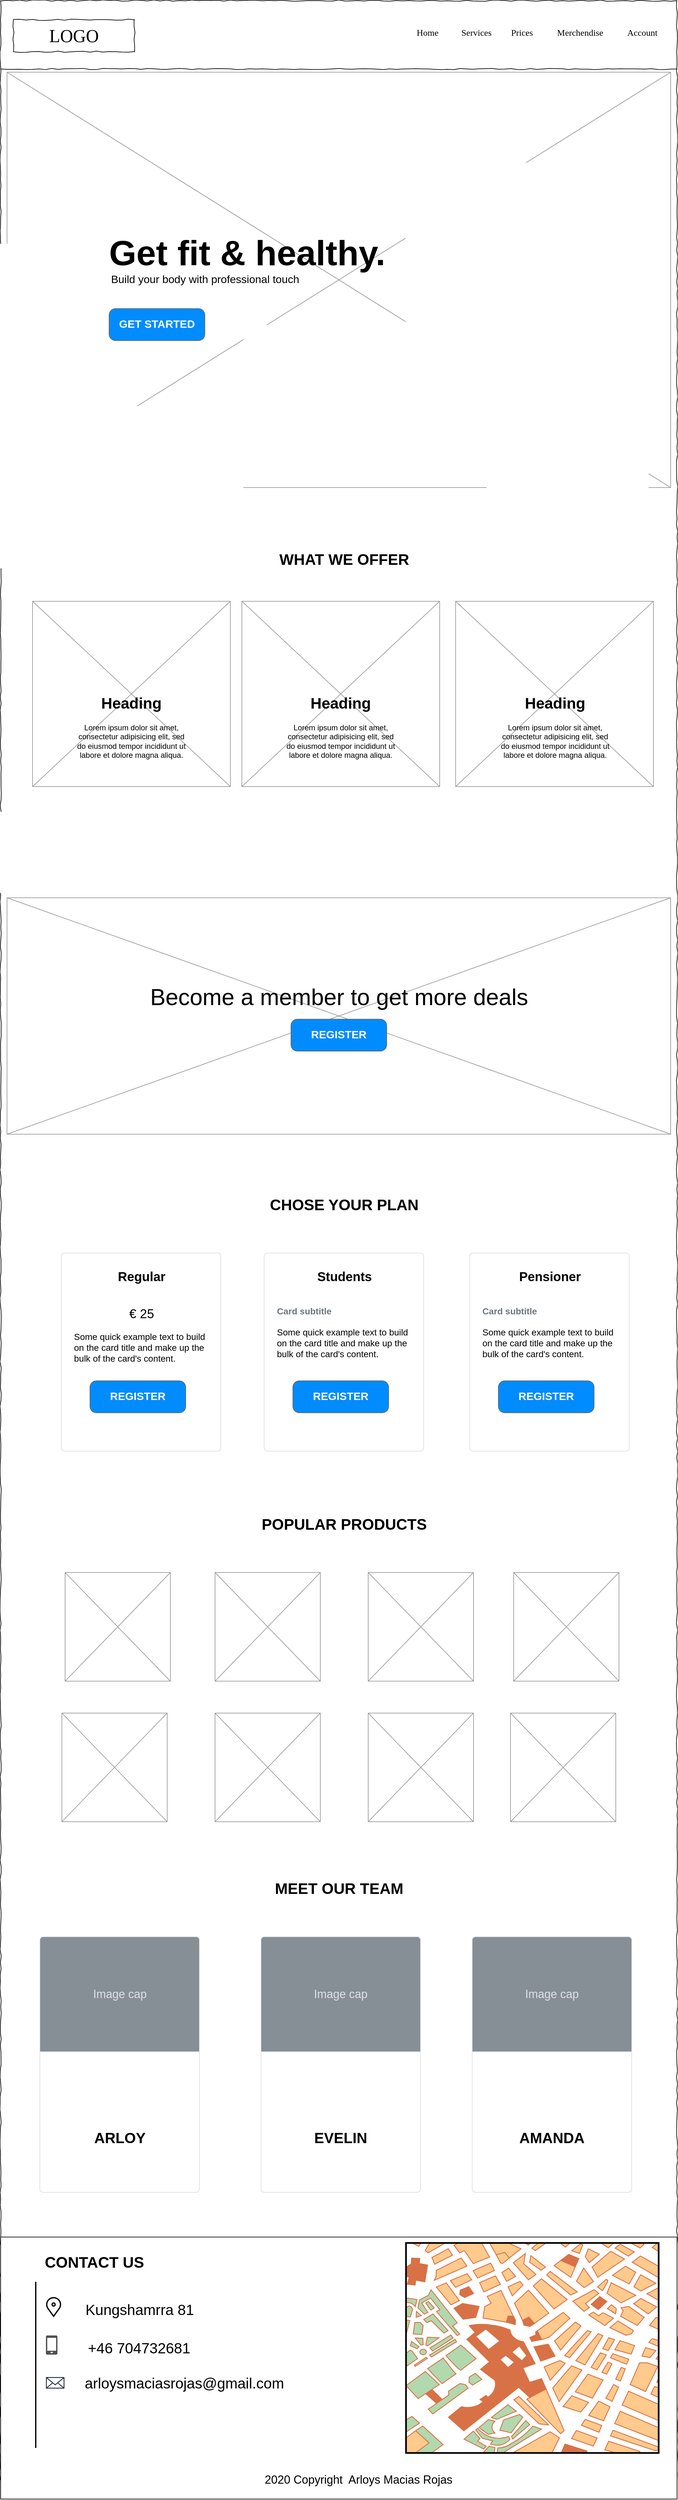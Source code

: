 <mxfile version="13.9.8" type="device"><diagram name="Page-1" id="03018318-947c-dd8e-b7a3-06fadd420f32"><mxGraphModel dx="1426" dy="3264" grid="1" gridSize="10" guides="1" tooltips="1" connect="1" arrows="1" fold="1" page="1" pageScale="1" pageWidth="1100" pageHeight="850" background="#ffffff" math="0" shadow="0"><root><mxCell id="0"/><mxCell id="1" parent="0"/><mxCell id="MZnvugArIKJEIspVTtdo-12" value="" style="whiteSpace=wrap;html=1;rounded=0;shadow=0;labelBackgroundColor=none;strokeColor=#000000;strokeWidth=1;fillColor=none;fontFamily=Verdana;fontSize=12;fontColor=#000000;align=center;comic=1;" vertex="1" parent="1"><mxGeometry x="20" y="-2500" width="1060" height="3880" as="geometry"/></mxCell><mxCell id="MZnvugArIKJEIspVTtdo-13" value="LOGO" style="whiteSpace=wrap;html=1;rounded=0;shadow=0;labelBackgroundColor=none;strokeWidth=1;fontFamily=Verdana;fontSize=28;align=center;comic=1;" vertex="1" parent="1"><mxGeometry x="40" y="-2470" width="190" height="50" as="geometry"/></mxCell><mxCell id="MZnvugArIKJEIspVTtdo-15" value="Home" style="text;html=1;points=[];align=left;verticalAlign=top;spacingTop=-4;fontSize=14;fontFamily=Verdana" vertex="1" parent="1"><mxGeometry x="670" y="-2460" width="60" height="20" as="geometry"/></mxCell><mxCell id="MZnvugArIKJEIspVTtdo-16" value="Services" style="text;html=1;points=[];align=left;verticalAlign=top;spacingTop=-4;fontSize=14;fontFamily=Verdana" vertex="1" parent="1"><mxGeometry x="740" y="-2460" width="60" height="20" as="geometry"/></mxCell><mxCell id="MZnvugArIKJEIspVTtdo-17" value="Prices" style="text;html=1;points=[];align=left;verticalAlign=top;spacingTop=-4;fontSize=14;fontFamily=Verdana" vertex="1" parent="1"><mxGeometry x="818" y="-2460" width="62" height="20" as="geometry"/></mxCell><mxCell id="MZnvugArIKJEIspVTtdo-18" value="Account" style="text;html=1;points=[];align=left;verticalAlign=top;spacingTop=-4;fontSize=14;fontFamily=Verdana" vertex="1" parent="1"><mxGeometry x="1000" y="-2460" width="60" height="20" as="geometry"/></mxCell><mxCell id="MZnvugArIKJEIspVTtdo-19" value="" style="line;strokeWidth=1;html=1;rounded=0;shadow=0;labelBackgroundColor=none;fillColor=none;fontFamily=Verdana;fontSize=14;fontColor=#000000;align=center;comic=1;" vertex="1" parent="1"><mxGeometry x="20" y="-2398" width="1060" height="10" as="geometry"/></mxCell><mxCell id="MZnvugArIKJEIspVTtdo-20" value="" style="verticalLabelPosition=bottom;shadow=0;dashed=0;align=center;html=1;verticalAlign=top;strokeWidth=1;shape=mxgraph.mockup.graphics.simpleIcon;strokeColor=#999999;" vertex="1" parent="1"><mxGeometry x="30" y="-2388" width="1040" height="650" as="geometry"/></mxCell><mxCell id="MZnvugArIKJEIspVTtdo-21" value="GET STARTED" style="strokeWidth=1;shadow=0;dashed=0;align=center;html=1;shape=mxgraph.mockup.buttons.button;strokeColor=#666666;fontColor=#ffffff;mainText=;buttonStyle=round;fontSize=17;fontStyle=1;fillColor=#008cff;whiteSpace=wrap;" vertex="1" parent="1"><mxGeometry x="190" y="-2018" width="150" height="50" as="geometry"/></mxCell><mxCell id="MZnvugArIKJEIspVTtdo-22" value="&lt;font style=&quot;font-size: 55px;&quot;&gt;&lt;b style=&quot;font-size: 55px;&quot;&gt;Get fit &amp;amp; healthy.&lt;/b&gt;&lt;/font&gt;" style="text;spacingTop=-5;whiteSpace=wrap;html=1;align=left;fontSize=55;fontFamily=Helvetica;fillColor=none;strokeColor=none;" vertex="1" parent="1"><mxGeometry x="188" y="-2140" width="515" height="40" as="geometry"/></mxCell><mxCell id="MZnvugArIKJEIspVTtdo-23" value="" style="verticalLabelPosition=bottom;shadow=0;dashed=0;align=center;html=1;verticalAlign=top;strokeWidth=1;shape=mxgraph.mockup.graphics.simpleIcon;strokeColor=#999999;fillColor=#ffffff;" vertex="1" parent="1"><mxGeometry x="70" y="-1560" width="310" height="290" as="geometry"/></mxCell><mxCell id="MZnvugArIKJEIspVTtdo-24" value="" style="verticalLabelPosition=bottom;shadow=0;dashed=0;align=center;html=1;verticalAlign=top;strokeWidth=1;shape=mxgraph.mockup.graphics.simpleIcon;strokeColor=#999999;fillColor=#ffffff;" vertex="1" parent="1"><mxGeometry x="398" y="-1560" width="310" height="290" as="geometry"/></mxCell><mxCell id="MZnvugArIKJEIspVTtdo-25" value="" style="verticalLabelPosition=bottom;shadow=0;dashed=0;align=center;html=1;verticalAlign=top;strokeWidth=1;shape=mxgraph.mockup.graphics.simpleIcon;strokeColor=#999999;fillColor=#ffffff;" vertex="1" parent="1"><mxGeometry x="733" y="-1560" width="310" height="290" as="geometry"/></mxCell><mxCell id="MZnvugArIKJEIspVTtdo-26" value="&lt;h1&gt;Heading&lt;/h1&gt;&lt;p&gt;Lorem ipsum dolor sit amet, consectetur adipisicing elit, sed do eiusmod tempor incididunt ut labore et dolore magna aliqua.&lt;/p&gt;" style="text;html=1;strokeColor=none;fillColor=none;spacing=5;spacingTop=-20;whiteSpace=wrap;overflow=hidden;rounded=0;align=center;" vertex="1" parent="1"><mxGeometry x="130" y="-1420" width="190" height="110" as="geometry"/></mxCell><mxCell id="MZnvugArIKJEIspVTtdo-27" value="&lt;h1&gt;Heading&lt;/h1&gt;&lt;p&gt;Lorem ipsum dolor sit amet, consectetur adipisicing elit, sed do eiusmod tempor incididunt ut labore et dolore magna aliqua.&lt;/p&gt;" style="text;html=1;strokeColor=none;fillColor=none;spacing=5;spacingTop=-20;whiteSpace=wrap;overflow=hidden;rounded=0;align=center;" vertex="1" parent="1"><mxGeometry x="794" y="-1420" width="190" height="110" as="geometry"/></mxCell><mxCell id="MZnvugArIKJEIspVTtdo-28" value="&lt;h1&gt;Heading&lt;/h1&gt;&lt;p&gt;Lorem ipsum dolor sit amet, consectetur adipisicing elit, sed do eiusmod tempor incididunt ut labore et dolore magna aliqua.&lt;/p&gt;" style="text;html=1;strokeColor=none;fillColor=none;spacing=5;spacingTop=-20;whiteSpace=wrap;overflow=hidden;rounded=0;align=center;" vertex="1" parent="1"><mxGeometry x="458" y="-1420" width="190" height="110" as="geometry"/></mxCell><mxCell id="MZnvugArIKJEIspVTtdo-29" value="" style="verticalLabelPosition=bottom;shadow=0;dashed=0;align=center;html=1;verticalAlign=top;strokeWidth=1;shape=mxgraph.mockup.graphics.simpleIcon;strokeColor=#999999;fillColor=#ffffff;" vertex="1" parent="1"><mxGeometry x="30" y="-1096" width="1040" height="370" as="geometry"/></mxCell><mxCell id="MZnvugArIKJEIspVTtdo-32" value="WHAT WE OFFER" style="text;strokeColor=none;fillColor=none;html=1;fontSize=24;fontStyle=1;verticalAlign=middle;align=center;" vertex="1" parent="1"><mxGeometry x="453" y="-1660" width="210" height="70" as="geometry"/></mxCell><mxCell id="MZnvugArIKJEIspVTtdo-33" value="&lt;div style=&quot;text-align: left&quot;&gt;&lt;span style=&quot;font-size: 36px ; font-weight: 400&quot;&gt;Become a member to get more deals&lt;/span&gt;&lt;/div&gt;" style="text;strokeColor=none;fillColor=none;html=1;fontSize=24;fontStyle=1;verticalAlign=middle;align=center;" vertex="1" parent="1"><mxGeometry x="300" y="-976" width="500" height="70" as="geometry"/></mxCell><mxCell id="MZnvugArIKJEIspVTtdo-35" value="REGISTER" style="strokeWidth=1;shadow=0;dashed=0;align=center;html=1;shape=mxgraph.mockup.buttons.button;strokeColor=#666666;fontColor=#ffffff;mainText=;buttonStyle=round;fontSize=17;fontStyle=1;fillColor=#008cff;whiteSpace=wrap;" vertex="1" parent="1"><mxGeometry x="475" y="-906" width="150" height="50" as="geometry"/></mxCell><mxCell id="MZnvugArIKJEIspVTtdo-36" value="Merchendise" style="text;html=1;points=[];align=left;verticalAlign=top;spacingTop=-4;fontSize=14;fontFamily=Verdana" vertex="1" parent="1"><mxGeometry x="890" y="-2460" width="60" height="20" as="geometry"/></mxCell><mxCell id="MZnvugArIKJEIspVTtdo-49" value="&lt;div style=&quot;text-align: center&quot;&gt;&lt;b&gt;&lt;font style=&quot;font-size: 20px&quot;&gt;Regular&lt;/font&gt;&lt;/b&gt;&lt;/div&gt;&lt;font color=&quot;#6c767d&quot;&gt;&lt;b&gt;&lt;font&gt;&lt;br&gt;&lt;br&gt;&lt;div style=&quot;text-align: center&quot;&gt;&lt;span style=&quot;color: rgb(0 , 0 , 0) ; font-weight: normal&quot;&gt;&lt;font style=&quot;font-size: 20px&quot;&gt;€ 25&lt;/font&gt;&lt;/span&gt;&lt;/div&gt;&lt;div style=&quot;font-size: 14px ; text-align: center&quot;&gt;&lt;span style=&quot;color: rgb(0 , 0 , 0) ; font-weight: normal&quot;&gt;&lt;br&gt;&lt;/span&gt;&lt;/div&gt;&lt;/font&gt;&lt;/b&gt;&lt;/font&gt;Some quick example text to build on the card title and make up the bulk of the card's content." style="html=1;shadow=0;dashed=0;shape=mxgraph.bootstrap.rrect;rSize=5;strokeColor=#DFDFDF;html=1;whiteSpace=wrap;fillColor=#ffffff;fontColor=#000000;verticalAlign=top;align=left;spacing=20;fontSize=14;" vertex="1" parent="1"><mxGeometry x="115" y="-540" width="250" height="310" as="geometry"/></mxCell><mxCell id="MZnvugArIKJEIspVTtdo-52" value="&lt;div style=&quot;text-align: center&quot;&gt;&lt;b&gt;&lt;font style=&quot;font-size: 20px&quot;&gt;Students&lt;/font&gt;&lt;/b&gt;&lt;/div&gt;&lt;b&gt;&lt;font style=&quot;color: rgb(108 , 118 , 125) ; font-size: 14px&quot;&gt;&lt;br&gt;&lt;br&gt;Card subtitle&lt;br&gt;&lt;/font&gt;&lt;/b&gt;&lt;br style=&quot;font-size: 14px&quot;&gt;Some quick example text to build on the card title and make up the bulk of the card's content." style="html=1;shadow=0;dashed=0;shape=mxgraph.bootstrap.rrect;rSize=5;strokeColor=#DFDFDF;html=1;whiteSpace=wrap;fillColor=#ffffff;fontColor=#000000;verticalAlign=top;align=left;spacing=20;fontSize=14;" vertex="1" parent="1"><mxGeometry x="433" y="-540" width="250" height="310" as="geometry"/></mxCell><mxCell id="MZnvugArIKJEIspVTtdo-55" value="&lt;div style=&quot;text-align: center&quot;&gt;&lt;b&gt;&lt;font style=&quot;font-size: 20px&quot;&gt;Pensioner&lt;/font&gt;&lt;/b&gt;&lt;/div&gt;&lt;font color=&quot;#6c767d&quot;&gt;&lt;b&gt;&lt;font style=&quot;font-size: 14px&quot;&gt;&lt;br&gt;&lt;br&gt;Card subtitle&lt;br&gt;&lt;/font&gt;&lt;/b&gt;&lt;/font&gt;&lt;br style=&quot;font-size: 14px&quot;&gt;Some quick example text to build on the card title and make up the bulk of the card's content." style="html=1;shadow=0;dashed=0;shape=mxgraph.bootstrap.rrect;rSize=5;strokeColor=#DFDFDF;html=1;whiteSpace=wrap;fillColor=#ffffff;fontColor=#000000;verticalAlign=top;align=left;spacing=20;fontSize=14;" vertex="1" parent="1"><mxGeometry x="755" y="-540" width="250" height="310" as="geometry"/></mxCell><mxCell id="MZnvugArIKJEIspVTtdo-58" value="REGISTER" style="strokeWidth=1;shadow=0;dashed=0;align=center;html=1;shape=mxgraph.mockup.buttons.button;strokeColor=#666666;fontColor=#ffffff;mainText=;buttonStyle=round;fontSize=17;fontStyle=1;fillColor=#008cff;whiteSpace=wrap;" vertex="1" parent="1"><mxGeometry x="160" y="-340" width="150" height="50" as="geometry"/></mxCell><mxCell id="MZnvugArIKJEIspVTtdo-59" value="REGISTER" style="strokeWidth=1;shadow=0;dashed=0;align=center;html=1;shape=mxgraph.mockup.buttons.button;strokeColor=#666666;fontColor=#ffffff;mainText=;buttonStyle=round;fontSize=17;fontStyle=1;fillColor=#008cff;whiteSpace=wrap;" vertex="1" parent="1"><mxGeometry x="800" y="-340" width="150" height="50" as="geometry"/></mxCell><mxCell id="MZnvugArIKJEIspVTtdo-60" value="REGISTER" style="strokeWidth=1;shadow=0;dashed=0;align=center;html=1;shape=mxgraph.mockup.buttons.button;strokeColor=#666666;fontColor=#ffffff;mainText=;buttonStyle=round;fontSize=17;fontStyle=1;fillColor=#008cff;whiteSpace=wrap;" vertex="1" parent="1"><mxGeometry x="478" y="-340" width="150" height="50" as="geometry"/></mxCell><mxCell id="MZnvugArIKJEIspVTtdo-62" value="CHOSE YOUR PLAN" style="text;strokeColor=none;fillColor=none;html=1;fontSize=24;fontStyle=1;verticalAlign=middle;align=center;" vertex="1" parent="1"><mxGeometry x="453" y="-650" width="210" height="70" as="geometry"/></mxCell><mxCell id="MZnvugArIKJEIspVTtdo-63" value="&lt;span style=&quot;font-size: 23px&quot;&gt;&lt;b style=&quot;font-size: 23px&quot;&gt;ARLOY&lt;/b&gt;&lt;/span&gt;" style="html=1;shadow=0;dashed=0;shape=mxgraph.bootstrap.rrect;rSize=5;strokeColor=#DFDFDF;html=1;whiteSpace=wrap;fillColor=#ffffff;fontColor=#000000;verticalAlign=bottom;align=center;spacing=20;spacingBottom=50;fontSize=23;horizontal=1;" vertex="1" parent="1"><mxGeometry x="81.5" y="530" width="250" height="400" as="geometry"/></mxCell><mxCell id="MZnvugArIKJEIspVTtdo-64" value="Image cap" style="html=1;shadow=0;dashed=0;shape=mxgraph.bootstrap.topButton;rSize=5;perimeter=none;whiteSpace=wrap;fillColor=#868E96;strokeColor=#DFDFDF;fontColor=#DEE2E6;resizeWidth=1;fontSize=18;" vertex="1" parent="MZnvugArIKJEIspVTtdo-63"><mxGeometry width="250" height="180" relative="1" as="geometry"/></mxCell><mxCell id="MZnvugArIKJEIspVTtdo-66" value="POPULAR PRODUCTS" style="text;strokeColor=none;fillColor=none;html=1;fontSize=24;fontStyle=1;verticalAlign=middle;align=center;" vertex="1" parent="1"><mxGeometry x="453" y="-150" width="210" height="70" as="geometry"/></mxCell><mxCell id="MZnvugArIKJEIspVTtdo-68" value="" style="verticalLabelPosition=bottom;shadow=0;dashed=0;align=center;html=1;verticalAlign=top;strokeWidth=1;shape=mxgraph.mockup.graphics.simpleIcon;strokeColor=#999999;fillColor=#ffffff;" vertex="1" parent="1"><mxGeometry x="121" y="-40" width="165" height="170" as="geometry"/></mxCell><mxCell id="MZnvugArIKJEIspVTtdo-72" value="" style="verticalLabelPosition=bottom;shadow=0;dashed=0;align=center;html=1;verticalAlign=top;strokeWidth=1;shape=mxgraph.mockup.graphics.simpleIcon;strokeColor=#999999;fillColor=#ffffff;" vertex="1" parent="1"><mxGeometry x="356" y="-40" width="165" height="170" as="geometry"/></mxCell><mxCell id="MZnvugArIKJEIspVTtdo-73" value="" style="verticalLabelPosition=bottom;shadow=0;dashed=0;align=center;html=1;verticalAlign=top;strokeWidth=1;shape=mxgraph.mockup.graphics.simpleIcon;strokeColor=#999999;fillColor=#ffffff;" vertex="1" parent="1"><mxGeometry x="596" y="-40" width="165" height="170" as="geometry"/></mxCell><mxCell id="MZnvugArIKJEIspVTtdo-74" value="" style="verticalLabelPosition=bottom;shadow=0;dashed=0;align=center;html=1;verticalAlign=top;strokeWidth=1;shape=mxgraph.mockup.graphics.simpleIcon;strokeColor=#999999;fillColor=#ffffff;" vertex="1" parent="1"><mxGeometry x="824" y="-40" width="165" height="170" as="geometry"/></mxCell><mxCell id="MZnvugArIKJEIspVTtdo-75" value="" style="verticalLabelPosition=bottom;shadow=0;dashed=0;align=center;html=1;verticalAlign=top;strokeWidth=1;shape=mxgraph.mockup.graphics.simpleIcon;strokeColor=#999999;fillColor=#ffffff;" vertex="1" parent="1"><mxGeometry x="116" y="180" width="165" height="170" as="geometry"/></mxCell><mxCell id="MZnvugArIKJEIspVTtdo-76" value="" style="verticalLabelPosition=bottom;shadow=0;dashed=0;align=center;html=1;verticalAlign=top;strokeWidth=1;shape=mxgraph.mockup.graphics.simpleIcon;strokeColor=#999999;fillColor=#ffffff;" vertex="1" parent="1"><mxGeometry x="356" y="180" width="165" height="170" as="geometry"/></mxCell><mxCell id="MZnvugArIKJEIspVTtdo-77" value="" style="verticalLabelPosition=bottom;shadow=0;dashed=0;align=center;html=1;verticalAlign=top;strokeWidth=1;shape=mxgraph.mockup.graphics.simpleIcon;strokeColor=#999999;fillColor=#ffffff;" vertex="1" parent="1"><mxGeometry x="596" y="180" width="165" height="170" as="geometry"/></mxCell><mxCell id="MZnvugArIKJEIspVTtdo-78" value="" style="verticalLabelPosition=bottom;shadow=0;dashed=0;align=center;html=1;verticalAlign=top;strokeWidth=1;shape=mxgraph.mockup.graphics.simpleIcon;strokeColor=#999999;fillColor=#ffffff;" vertex="1" parent="1"><mxGeometry x="819" y="180" width="165" height="170" as="geometry"/></mxCell><mxCell id="MZnvugArIKJEIspVTtdo-79" value="MEET OUR TEAM" style="text;strokeColor=none;fillColor=none;html=1;fontSize=24;fontStyle=1;verticalAlign=middle;align=center;" vertex="1" parent="1"><mxGeometry x="445" y="420" width="210" height="70" as="geometry"/></mxCell><mxCell id="MZnvugArIKJEIspVTtdo-80" value="&lt;span style=&quot;font-size: 23px&quot;&gt;&lt;b style=&quot;font-size: 23px&quot;&gt;EVELIN&lt;/b&gt;&lt;/span&gt;" style="html=1;shadow=0;dashed=0;shape=mxgraph.bootstrap.rrect;rSize=5;strokeColor=#DFDFDF;html=1;whiteSpace=wrap;fillColor=#ffffff;fontColor=#000000;verticalAlign=bottom;align=center;spacing=20;spacingBottom=50;fontSize=23;horizontal=1;" vertex="1" parent="1"><mxGeometry x="428" y="530" width="250" height="400" as="geometry"/></mxCell><mxCell id="MZnvugArIKJEIspVTtdo-81" value="Image cap" style="html=1;shadow=0;dashed=0;shape=mxgraph.bootstrap.topButton;rSize=5;perimeter=none;whiteSpace=wrap;fillColor=#868E96;strokeColor=#DFDFDF;fontColor=#DEE2E6;resizeWidth=1;fontSize=18;" vertex="1" parent="MZnvugArIKJEIspVTtdo-80"><mxGeometry width="250" height="180" relative="1" as="geometry"/></mxCell><mxCell id="MZnvugArIKJEIspVTtdo-82" value="&lt;span style=&quot;font-size: 23px&quot;&gt;&lt;b style=&quot;font-size: 23px&quot;&gt;AMANDA&lt;/b&gt;&lt;/span&gt;" style="html=1;shadow=0;dashed=0;shape=mxgraph.bootstrap.rrect;rSize=5;strokeColor=#DFDFDF;html=1;whiteSpace=wrap;fillColor=#ffffff;fontColor=#000000;verticalAlign=bottom;align=center;spacing=20;spacingBottom=50;fontSize=23;horizontal=1;" vertex="1" parent="1"><mxGeometry x="759" y="530" width="250" height="400" as="geometry"/></mxCell><mxCell id="MZnvugArIKJEIspVTtdo-83" value="Image cap" style="html=1;shadow=0;dashed=0;shape=mxgraph.bootstrap.topButton;rSize=5;perimeter=none;whiteSpace=wrap;fillColor=#868E96;strokeColor=#DFDFDF;fontColor=#DEE2E6;resizeWidth=1;fontSize=18;" vertex="1" parent="MZnvugArIKJEIspVTtdo-82"><mxGeometry width="250" height="180" relative="1" as="geometry"/></mxCell><mxCell id="MZnvugArIKJEIspVTtdo-90" value="" style="rounded=0;whiteSpace=wrap;html=1;fillColor=#ffffff;fontSize=23;align=center;" vertex="1" parent="1"><mxGeometry x="20" y="1000" width="1060" height="410" as="geometry"/></mxCell><mxCell id="MZnvugArIKJEIspVTtdo-92" value="" style="verticalLabelPosition=bottom;shadow=0;dashed=0;align=center;html=1;verticalAlign=top;strokeWidth=1;shape=mxgraph.mockup.misc.map;fillColor=#ffffff;fontSize=23;" vertex="1" parent="1"><mxGeometry x="655" y="1009" width="397.5" height="330" as="geometry"/></mxCell><mxCell id="MZnvugArIKJEIspVTtdo-93" value="&lt;h1 style=&quot;font-size: 24px&quot;&gt;CONTACT US&lt;/h1&gt;&lt;p&gt;&lt;br&gt;&lt;/p&gt;" style="text;html=1;strokeColor=none;fillColor=none;spacing=5;spacingTop=-20;whiteSpace=wrap;overflow=hidden;rounded=0;fontSize=23;align=center;" vertex="1" parent="1"><mxGeometry x="81.5" y="1020" width="170" height="40" as="geometry"/></mxCell><mxCell id="MZnvugArIKJEIspVTtdo-95" value="" style="html=1;verticalLabelPosition=bottom;align=center;labelBackgroundColor=#ffffff;verticalAlign=top;strokeWidth=2;shadow=0;dashed=0;shape=mxgraph.ios7.icons.location;fontSize=23;" vertex="1" parent="1"><mxGeometry x="91" y="1094" width="24" height="30" as="geometry"/></mxCell><mxCell id="MZnvugArIKJEIspVTtdo-98" value="" style="pointerEvents=1;shadow=0;dashed=0;html=1;strokeColor=none;fillColor=#505050;labelPosition=center;verticalLabelPosition=bottom;verticalAlign=top;outlineConnect=0;align=center;shape=mxgraph.office.devices.cell_phone_generic;fontSize=23;" vertex="1" parent="1"><mxGeometry x="91" y="1154" width="18" height="30" as="geometry"/></mxCell><mxCell id="MZnvugArIKJEIspVTtdo-99" value="" style="line;strokeWidth=2;direction=south;html=1;fillColor=#ffffff;fontSize=23;align=center;" vertex="1" parent="1"><mxGeometry x="70" y="1070" width="10" height="260" as="geometry"/></mxCell><mxCell id="MZnvugArIKJEIspVTtdo-101" value="" style="outlineConnect=0;fontColor=#232F3E;gradientColor=none;fillColor=#232F3E;strokeColor=none;dashed=0;verticalLabelPosition=bottom;verticalAlign=top;align=center;html=1;fontSize=12;fontStyle=0;aspect=fixed;pointerEvents=1;shape=mxgraph.aws4.email_2;" vertex="1" parent="1"><mxGeometry x="91" y="1219" width="29" height="18.22" as="geometry"/></mxCell><mxCell id="MZnvugArIKJEIspVTtdo-102" value="" style="shape=image;html=1;verticalAlign=top;verticalLabelPosition=bottom;labelBackgroundColor=#ffffff;imageAspect=0;aspect=fixed;image=https://cdn0.iconfinder.com/data/icons/typicons-2/24/social-facebook-128.png;fillColor=#ffffff;fontSize=23;align=center;" vertex="1" parent="1"><mxGeometry x="91" y="1267" width="38" height="38" as="geometry"/></mxCell><mxCell id="MZnvugArIKJEIspVTtdo-103" value="" style="shape=image;html=1;verticalAlign=top;verticalLabelPosition=bottom;labelBackgroundColor=#ffffff;imageAspect=0;aspect=fixed;image=https://cdn1.iconfinder.com/data/icons/social-signature/512/Instagram_Solid-128.png;fillColor=#ffffff;fontSize=23;align=center;" vertex="1" parent="1"><mxGeometry x="136" y="1256" width="49" height="49" as="geometry"/></mxCell><mxCell id="MZnvugArIKJEIspVTtdo-104" value="" style="shape=image;html=1;verticalAlign=top;verticalLabelPosition=bottom;labelBackgroundColor=#ffffff;imageAspect=0;aspect=fixed;image=https://cdn4.iconfinder.com/data/icons/miu-social/60/linkedin-social-media-128.png;fillColor=#ffffff;fontSize=23;align=center;" vertex="1" parent="1"><mxGeometry x="188" y="1260.5" width="52.5" height="52.5" as="geometry"/></mxCell><mxCell id="MZnvugArIKJEIspVTtdo-106" value="Kungshamrra 81" style="text;html=1;strokeColor=none;fillColor=none;align=center;verticalAlign=middle;whiteSpace=wrap;rounded=0;fontSize=23;" vertex="1" parent="1"><mxGeometry x="130" y="1104" width="215.75" height="20" as="geometry"/></mxCell><mxCell id="MZnvugArIKJEIspVTtdo-108" value="+46 704732681" style="text;html=1;strokeColor=none;fillColor=none;align=center;verticalAlign=middle;whiteSpace=wrap;rounded=0;fontSize=23;" vertex="1" parent="1"><mxGeometry x="129" y="1164" width="215.75" height="20" as="geometry"/></mxCell><mxCell id="MZnvugArIKJEIspVTtdo-109" value="arloysmaciasrojas@gmail.com" style="text;html=1;strokeColor=none;fillColor=none;align=center;verticalAlign=middle;whiteSpace=wrap;rounded=0;fontSize=23;" vertex="1" parent="1"><mxGeometry x="200" y="1219" width="215.75" height="20" as="geometry"/></mxCell><mxCell id="MZnvugArIKJEIspVTtdo-111" value="2020 Copyright&amp;nbsp; Arloys Macias Rojas" style="text;html=1;strokeColor=none;fillColor=none;align=center;verticalAlign=middle;whiteSpace=wrap;rounded=0;fontSize=18;" vertex="1" parent="1"><mxGeometry x="421" y="1370" width="320" height="20" as="geometry"/></mxCell><mxCell id="MZnvugArIKJEIspVTtdo-112" value="" style="shape=image;html=1;verticalAlign=top;verticalLabelPosition=bottom;labelBackgroundColor=#ffffff;imageAspect=0;aspect=fixed;image=https://cdn0.iconfinder.com/data/icons/google-material-design-3-0/48/ic_copyright_48px-128.png;fillColor=#ffffff;fontSize=18;align=center;" vertex="1" parent="1"><mxGeometry x="402" y="1370" width="20" height="20" as="geometry"/></mxCell><mxCell id="MZnvugArIKJEIspVTtdo-114" value="Build your body with professional touch" style="text;html=1;strokeColor=none;fillColor=none;align=center;verticalAlign=middle;whiteSpace=wrap;rounded=0;fontSize=17;" vertex="1" parent="1"><mxGeometry x="185" y="-2073" width="311" height="20" as="geometry"/></mxCell></root></mxGraphModel></diagram></mxfile>